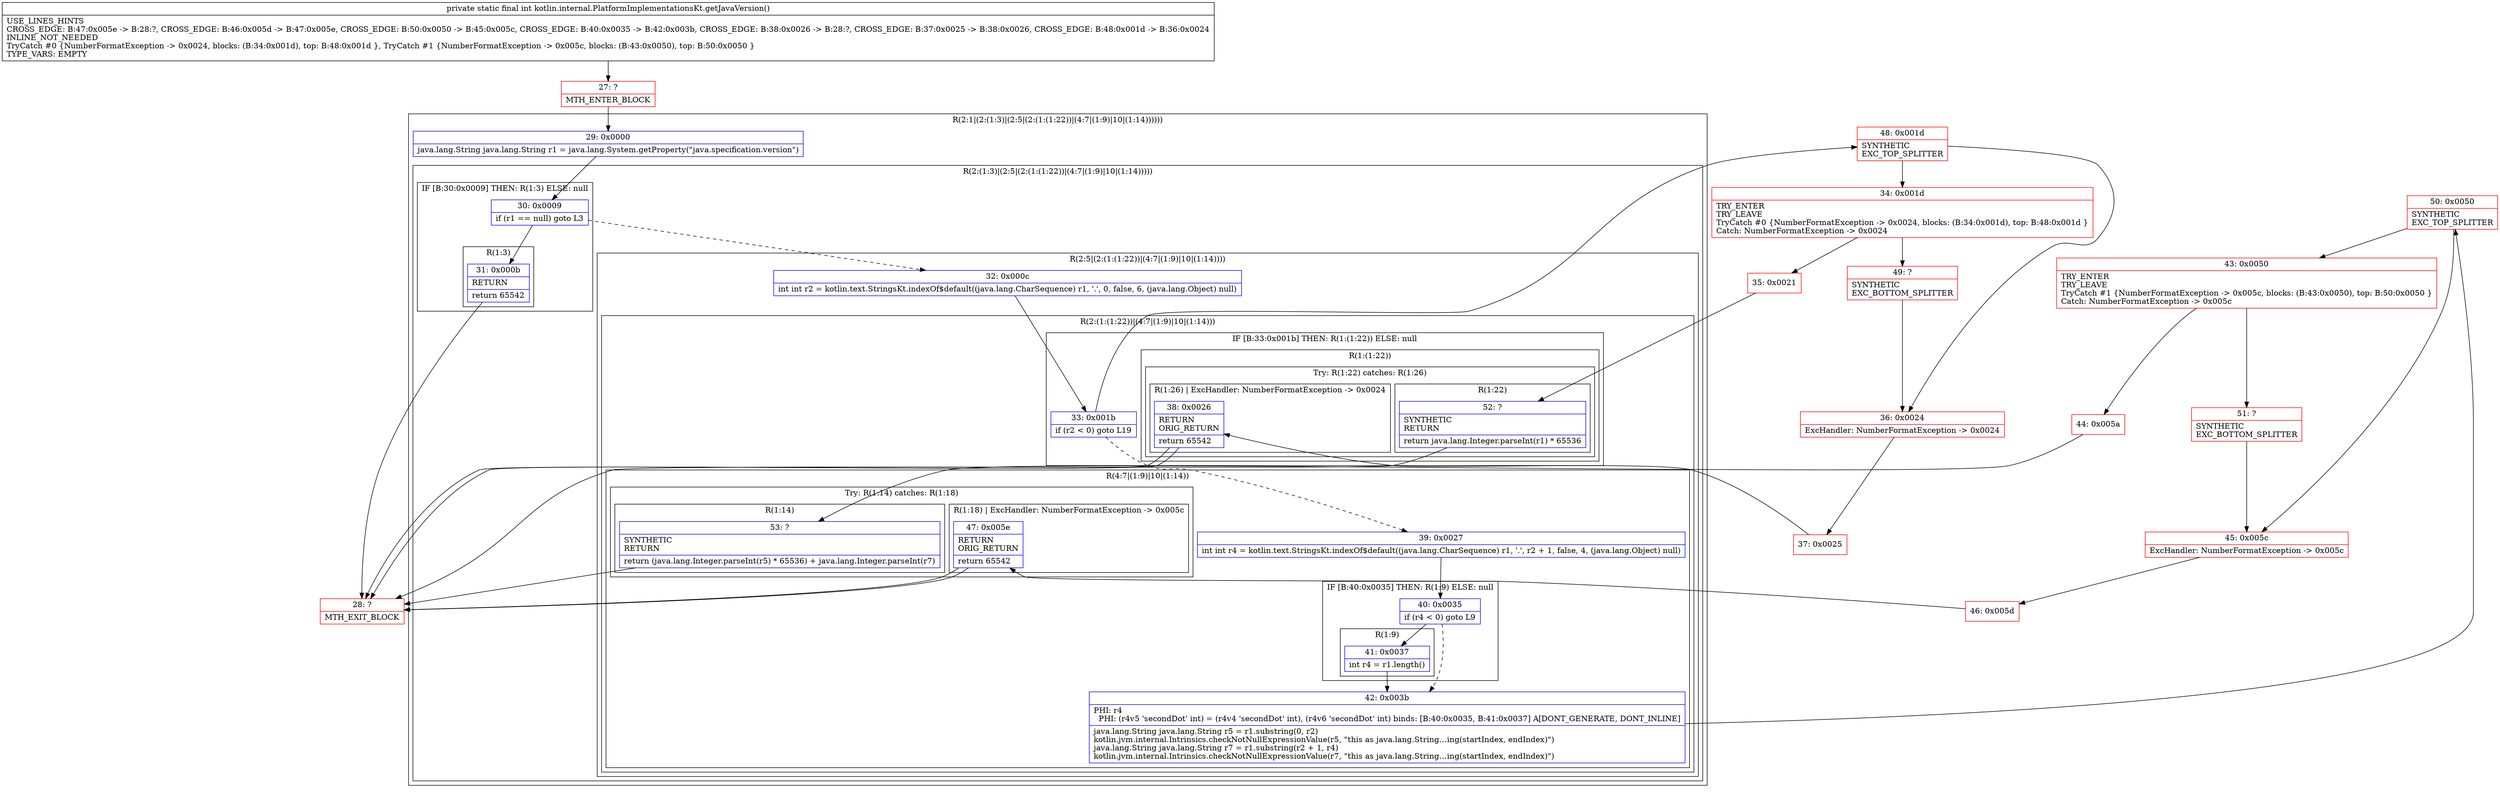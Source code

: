digraph "CFG forkotlin.internal.PlatformImplementationsKt.getJavaVersion()I" {
subgraph cluster_Region_126992857 {
label = "R(2:1|(2:(1:3)|(2:5|(2:(1:(1:22))|(4:7|(1:9)|10|(1:14))))))";
node [shape=record,color=blue];
Node_29 [shape=record,label="{29\:\ 0x0000|java.lang.String java.lang.String r1 = java.lang.System.getProperty(\"java.specification.version\")\l}"];
subgraph cluster_Region_1254201497 {
label = "R(2:(1:3)|(2:5|(2:(1:(1:22))|(4:7|(1:9)|10|(1:14)))))";
node [shape=record,color=blue];
subgraph cluster_IfRegion_508432189 {
label = "IF [B:30:0x0009] THEN: R(1:3) ELSE: null";
node [shape=record,color=blue];
Node_30 [shape=record,label="{30\:\ 0x0009|if (r1 == null) goto L3\l}"];
subgraph cluster_Region_1155360997 {
label = "R(1:3)";
node [shape=record,color=blue];
Node_31 [shape=record,label="{31\:\ 0x000b|RETURN\l|return 65542\l}"];
}
}
subgraph cluster_Region_141039043 {
label = "R(2:5|(2:(1:(1:22))|(4:7|(1:9)|10|(1:14))))";
node [shape=record,color=blue];
Node_32 [shape=record,label="{32\:\ 0x000c|int int r2 = kotlin.text.StringsKt.indexOf$default((java.lang.CharSequence) r1, '.', 0, false, 6, (java.lang.Object) null)\l}"];
subgraph cluster_Region_205756481 {
label = "R(2:(1:(1:22))|(4:7|(1:9)|10|(1:14)))";
node [shape=record,color=blue];
subgraph cluster_IfRegion_1354446126 {
label = "IF [B:33:0x001b] THEN: R(1:(1:22)) ELSE: null";
node [shape=record,color=blue];
Node_33 [shape=record,label="{33\:\ 0x001b|if (r2 \< 0) goto L19\l}"];
subgraph cluster_Region_284549681 {
label = "R(1:(1:22))";
node [shape=record,color=blue];
subgraph cluster_TryCatchRegion_1454814694 {
label = "Try: R(1:22) catches: R(1:26)";
node [shape=record,color=blue];
subgraph cluster_Region_2138745550 {
label = "R(1:22)";
node [shape=record,color=blue];
Node_52 [shape=record,label="{52\:\ ?|SYNTHETIC\lRETURN\l|return java.lang.Integer.parseInt(r1) * 65536\l}"];
}
subgraph cluster_Region_2030265749 {
label = "R(1:26) | ExcHandler: NumberFormatException \-\> 0x0024\l";
node [shape=record,color=blue];
Node_38 [shape=record,label="{38\:\ 0x0026|RETURN\lORIG_RETURN\l|return 65542\l}"];
}
}
}
}
subgraph cluster_Region_1986798577 {
label = "R(4:7|(1:9)|10|(1:14))";
node [shape=record,color=blue];
Node_39 [shape=record,label="{39\:\ 0x0027|int int r4 = kotlin.text.StringsKt.indexOf$default((java.lang.CharSequence) r1, '.', r2 + 1, false, 4, (java.lang.Object) null)\l}"];
subgraph cluster_IfRegion_2059258157 {
label = "IF [B:40:0x0035] THEN: R(1:9) ELSE: null";
node [shape=record,color=blue];
Node_40 [shape=record,label="{40\:\ 0x0035|if (r4 \< 0) goto L9\l}"];
subgraph cluster_Region_406191590 {
label = "R(1:9)";
node [shape=record,color=blue];
Node_41 [shape=record,label="{41\:\ 0x0037|int r4 = r1.length()\l}"];
}
}
Node_42 [shape=record,label="{42\:\ 0x003b|PHI: r4 \l  PHI: (r4v5 'secondDot' int) = (r4v4 'secondDot' int), (r4v6 'secondDot' int) binds: [B:40:0x0035, B:41:0x0037] A[DONT_GENERATE, DONT_INLINE]\l|java.lang.String java.lang.String r5 = r1.substring(0, r2)\lkotlin.jvm.internal.Intrinsics.checkNotNullExpressionValue(r5, \"this as java.lang.String…ing(startIndex, endIndex)\")\ljava.lang.String java.lang.String r7 = r1.substring(r2 + 1, r4)\lkotlin.jvm.internal.Intrinsics.checkNotNullExpressionValue(r7, \"this as java.lang.String…ing(startIndex, endIndex)\")\l}"];
subgraph cluster_TryCatchRegion_1771207524 {
label = "Try: R(1:14) catches: R(1:18)";
node [shape=record,color=blue];
subgraph cluster_Region_1842945568 {
label = "R(1:14)";
node [shape=record,color=blue];
Node_53 [shape=record,label="{53\:\ ?|SYNTHETIC\lRETURN\l|return (java.lang.Integer.parseInt(r5) * 65536) + java.lang.Integer.parseInt(r7)\l}"];
}
subgraph cluster_Region_1456076813 {
label = "R(1:18) | ExcHandler: NumberFormatException \-\> 0x005c\l";
node [shape=record,color=blue];
Node_47 [shape=record,label="{47\:\ 0x005e|RETURN\lORIG_RETURN\l|return 65542\l}"];
}
}
}
}
}
}
}
subgraph cluster_Region_2030265749 {
label = "R(1:26) | ExcHandler: NumberFormatException \-\> 0x0024\l";
node [shape=record,color=blue];
Node_38 [shape=record,label="{38\:\ 0x0026|RETURN\lORIG_RETURN\l|return 65542\l}"];
}
subgraph cluster_Region_1456076813 {
label = "R(1:18) | ExcHandler: NumberFormatException \-\> 0x005c\l";
node [shape=record,color=blue];
Node_47 [shape=record,label="{47\:\ 0x005e|RETURN\lORIG_RETURN\l|return 65542\l}"];
}
Node_27 [shape=record,color=red,label="{27\:\ ?|MTH_ENTER_BLOCK\l}"];
Node_28 [shape=record,color=red,label="{28\:\ ?|MTH_EXIT_BLOCK\l}"];
Node_50 [shape=record,color=red,label="{50\:\ 0x0050|SYNTHETIC\lEXC_TOP_SPLITTER\l}"];
Node_43 [shape=record,color=red,label="{43\:\ 0x0050|TRY_ENTER\lTRY_LEAVE\lTryCatch #1 \{NumberFormatException \-\> 0x005c, blocks: (B:43:0x0050), top: B:50:0x0050 \}\lCatch: NumberFormatException \-\> 0x005c\l}"];
Node_44 [shape=record,color=red,label="{44\:\ 0x005a}"];
Node_51 [shape=record,color=red,label="{51\:\ ?|SYNTHETIC\lEXC_BOTTOM_SPLITTER\l}"];
Node_45 [shape=record,color=red,label="{45\:\ 0x005c|ExcHandler: NumberFormatException \-\> 0x005c\l}"];
Node_46 [shape=record,color=red,label="{46\:\ 0x005d}"];
Node_48 [shape=record,color=red,label="{48\:\ 0x001d|SYNTHETIC\lEXC_TOP_SPLITTER\l}"];
Node_34 [shape=record,color=red,label="{34\:\ 0x001d|TRY_ENTER\lTRY_LEAVE\lTryCatch #0 \{NumberFormatException \-\> 0x0024, blocks: (B:34:0x001d), top: B:48:0x001d \}\lCatch: NumberFormatException \-\> 0x0024\l}"];
Node_35 [shape=record,color=red,label="{35\:\ 0x0021}"];
Node_49 [shape=record,color=red,label="{49\:\ ?|SYNTHETIC\lEXC_BOTTOM_SPLITTER\l}"];
Node_36 [shape=record,color=red,label="{36\:\ 0x0024|ExcHandler: NumberFormatException \-\> 0x0024\l}"];
Node_37 [shape=record,color=red,label="{37\:\ 0x0025}"];
MethodNode[shape=record,label="{private static final int kotlin.internal.PlatformImplementationsKt.getJavaVersion()  | USE_LINES_HINTS\lCROSS_EDGE: B:47:0x005e \-\> B:28:?, CROSS_EDGE: B:46:0x005d \-\> B:47:0x005e, CROSS_EDGE: B:50:0x0050 \-\> B:45:0x005c, CROSS_EDGE: B:40:0x0035 \-\> B:42:0x003b, CROSS_EDGE: B:38:0x0026 \-\> B:28:?, CROSS_EDGE: B:37:0x0025 \-\> B:38:0x0026, CROSS_EDGE: B:48:0x001d \-\> B:36:0x0024\lINLINE_NOT_NEEDED\lTryCatch #0 \{NumberFormatException \-\> 0x0024, blocks: (B:34:0x001d), top: B:48:0x001d \}, TryCatch #1 \{NumberFormatException \-\> 0x005c, blocks: (B:43:0x0050), top: B:50:0x0050 \}\lTYPE_VARS: EMPTY\l}"];
MethodNode -> Node_27;Node_29 -> Node_30;
Node_30 -> Node_31;
Node_30 -> Node_32[style=dashed];
Node_31 -> Node_28;
Node_32 -> Node_33;
Node_33 -> Node_39[style=dashed];
Node_33 -> Node_48;
Node_52 -> Node_28;
Node_38 -> Node_28;
Node_39 -> Node_40;
Node_40 -> Node_41;
Node_40 -> Node_42[style=dashed];
Node_41 -> Node_42;
Node_42 -> Node_50;
Node_53 -> Node_28;
Node_47 -> Node_28;
Node_38 -> Node_28;
Node_47 -> Node_28;
Node_27 -> Node_29;
Node_50 -> Node_43;
Node_50 -> Node_45;
Node_43 -> Node_44;
Node_43 -> Node_51;
Node_44 -> Node_53;
Node_51 -> Node_45;
Node_45 -> Node_46;
Node_46 -> Node_47;
Node_48 -> Node_34;
Node_48 -> Node_36;
Node_34 -> Node_35;
Node_34 -> Node_49;
Node_35 -> Node_52;
Node_49 -> Node_36;
Node_36 -> Node_37;
Node_37 -> Node_38;
}

